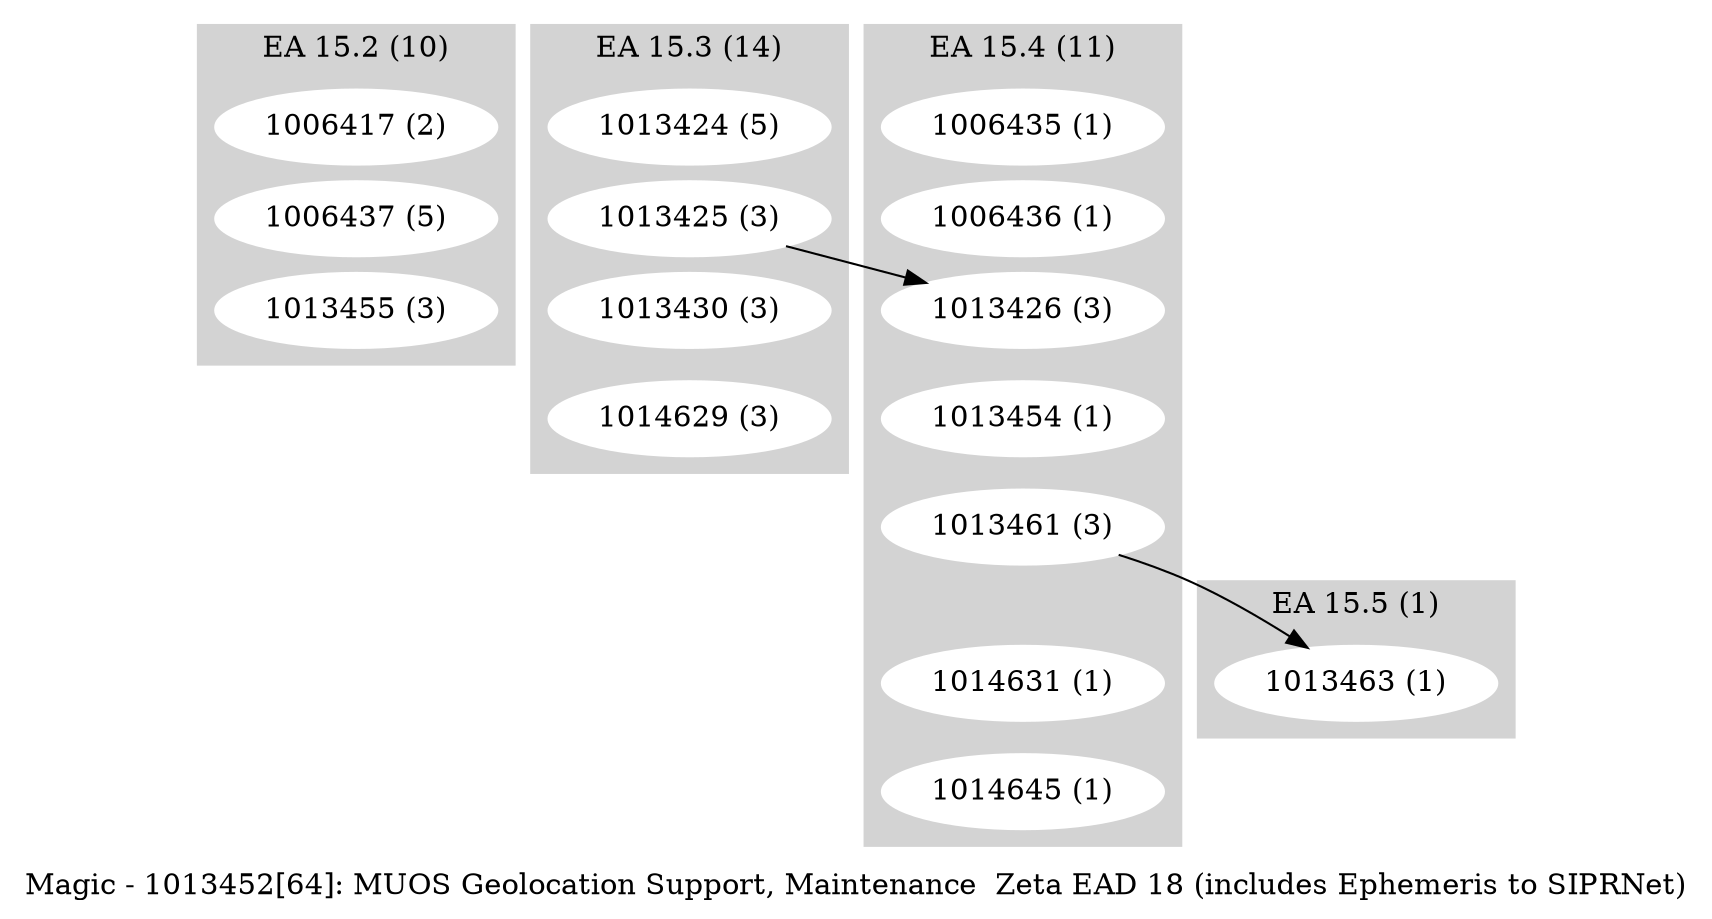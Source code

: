 digraph G {
    label = "Magic - 1013452[64]: MUOS Geolocation Support, Maintenance  Zeta EAD 18 (includes Ephemeris to SIPRNet)";
    ranksep = .1
    subgraph cluster_1 {
        style=filled;
        color=lightgrey;
        node [style=filled,color=white];
        "1006417 (2)" ->       
        "1006437 (5)" ->       
        "1013455 (3)"
        [style=invis];
        label = "EA 15.2 (10)";
    }
    subgraph cluster_2 {
        style=filled;
        color=lightgrey;
        node [style=filled,color=white];
        "1013424 (5)" ->       
        "1013425 (3)" ->       
        "1013430 (3)" ->       
        "1014629 (3)"
        [style=invis];
        label = "EA 15.3 (14)";
    }
    subgraph cluster_3 {
        style=filled;
        color=lightgrey;
        node [style=filled,color=white];
        "1006435 (1)" ->       
        "1006436 (1)" ->       
        "1013426 (3)" ->       
        "1013454 (1)" ->       
        "1013461 (3)" ->       
        "1014631 (1)" ->       
        "1014645 (1)"
        [style=invis];
        label = "EA 15.4 (11)";
    }
    subgraph cluster_4 {
        style=filled;
        color=lightgrey;
        node [style=filled,color=white];
        "1013463 (1)"
        ;
        label = "EA 15.5 (1)";
    }
    "1013461 (3)" -> "1013463 (1)";
    "1013425 (3)" -> "1013426 (3)";
}
